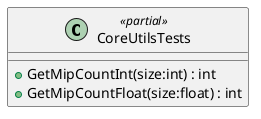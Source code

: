 @startuml
class CoreUtilsTests <<partial>> {
    + GetMipCountInt(size:int) : int
    + GetMipCountFloat(size:float) : int
}
@enduml
